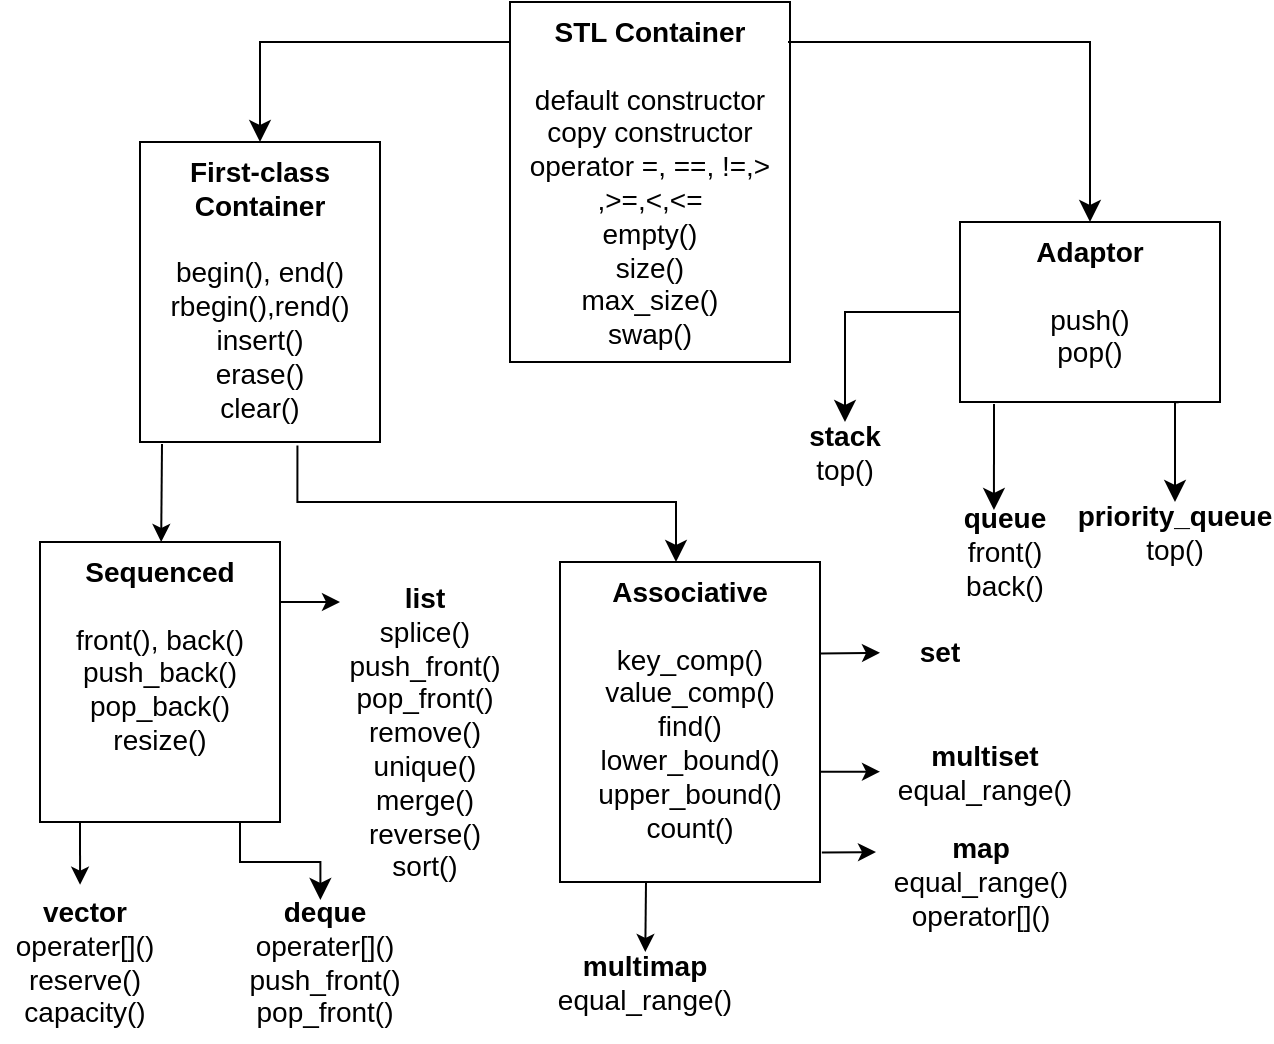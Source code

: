 <mxfile version="24.7.7">
  <diagram name="Page-1" id="S8SGscc1CqsHTiY-1IIN">
    <mxGraphModel dx="998" dy="914" grid="1" gridSize="10" guides="1" tooltips="1" connect="1" arrows="1" fold="1" page="1" pageScale="1" pageWidth="850" pageHeight="1100" math="0" shadow="0">
      <root>
        <mxCell id="0" />
        <mxCell id="1" parent="0" />
        <mxCell id="esj_B_o37f_a64gsE9bi-4" value="&lt;b style=&quot;font-size: 14px;&quot;&gt;STL Container&lt;/b&gt;&lt;div style=&quot;font-size: 14px;&quot;&gt;&lt;br&gt;&lt;/div&gt;&lt;div style=&quot;font-size: 14px;&quot;&gt;default constructor&lt;/div&gt;&lt;div style=&quot;font-size: 14px;&quot;&gt;copy constructor&lt;/div&gt;&lt;div style=&quot;font-size: 14px;&quot;&gt;operator =, ==, !=,&amp;gt;&lt;/div&gt;&lt;div style=&quot;font-size: 14px;&quot;&gt;,&amp;gt;=,&amp;lt;,&amp;lt;=&lt;/div&gt;&lt;div style=&quot;font-size: 14px;&quot;&gt;empty()&lt;/div&gt;&lt;div style=&quot;font-size: 14px;&quot;&gt;size()&lt;/div&gt;&lt;div style=&quot;font-size: 14px;&quot;&gt;max_size()&lt;/div&gt;&lt;div style=&quot;font-size: 14px;&quot;&gt;swap()&lt;/div&gt;" style="rounded=0;whiteSpace=wrap;html=1;verticalAlign=top;fontSize=14;" parent="1" vertex="1">
          <mxGeometry x="295" y="90" width="140" height="180" as="geometry" />
        </mxCell>
        <mxCell id="esj_B_o37f_a64gsE9bi-5" value="&lt;b&gt;Adaptor&lt;/b&gt;&lt;br&gt;&lt;div style=&quot;font-size: 14px;&quot;&gt;&lt;br&gt;&lt;/div&gt;&lt;div style=&quot;font-size: 14px;&quot;&gt;push()&lt;/div&gt;&lt;div style=&quot;font-size: 14px;&quot;&gt;pop()&lt;/div&gt;" style="rounded=0;whiteSpace=wrap;html=1;verticalAlign=top;fontSize=14;" parent="1" vertex="1">
          <mxGeometry x="520" y="200" width="130" height="90" as="geometry" />
        </mxCell>
        <mxCell id="esj_B_o37f_a64gsE9bi-6" value="&lt;b style=&quot;font-size: 14px;&quot;&gt;First-class Container&lt;/b&gt;&lt;div style=&quot;font-size: 14px;&quot;&gt;&lt;br&gt;&lt;/div&gt;&lt;div style=&quot;font-size: 14px;&quot;&gt;begin(), end()&lt;/div&gt;&lt;div style=&quot;font-size: 14px;&quot;&gt;rbegin(),rend()&lt;/div&gt;&lt;div style=&quot;font-size: 14px;&quot;&gt;insert()&lt;/div&gt;&lt;div style=&quot;font-size: 14px;&quot;&gt;erase()&lt;/div&gt;&lt;div style=&quot;font-size: 14px;&quot;&gt;clear()&lt;/div&gt;" style="rounded=0;whiteSpace=wrap;html=1;verticalAlign=top;fontSize=14;" parent="1" vertex="1">
          <mxGeometry x="110" y="160" width="120" height="150" as="geometry" />
        </mxCell>
        <mxCell id="esj_B_o37f_a64gsE9bi-7" value="&lt;b&gt;Sequenced&lt;/b&gt;&lt;br&gt;&lt;div style=&quot;font-size: 14px;&quot;&gt;&lt;br&gt;&lt;/div&gt;&lt;div style=&quot;font-size: 14px;&quot;&gt;front(), back()&lt;/div&gt;&lt;div style=&quot;font-size: 14px;&quot;&gt;push_back()&lt;/div&gt;&lt;div style=&quot;font-size: 14px;&quot;&gt;pop_back()&lt;/div&gt;&lt;div style=&quot;font-size: 14px;&quot;&gt;resize()&lt;/div&gt;" style="rounded=0;whiteSpace=wrap;html=1;verticalAlign=top;fontSize=14;" parent="1" vertex="1">
          <mxGeometry x="60" y="360" width="120" height="140" as="geometry" />
        </mxCell>
        <mxCell id="esj_B_o37f_a64gsE9bi-8" value="&lt;b&gt;Associative&lt;/b&gt;&lt;br&gt;&lt;div style=&quot;font-size: 14px;&quot;&gt;&lt;br&gt;&lt;/div&gt;&lt;div style=&quot;font-size: 14px;&quot;&gt;key_comp()&lt;/div&gt;&lt;div style=&quot;font-size: 14px;&quot;&gt;value_comp()&lt;/div&gt;&lt;div style=&quot;font-size: 14px;&quot;&gt;find()&lt;/div&gt;&lt;div style=&quot;font-size: 14px;&quot;&gt;lower_bound()&lt;/div&gt;&lt;div style=&quot;font-size: 14px;&quot;&gt;upper_bound()&lt;/div&gt;&lt;div style=&quot;font-size: 14px;&quot;&gt;count()&lt;/div&gt;" style="rounded=0;whiteSpace=wrap;html=1;verticalAlign=top;fontSize=14;" parent="1" vertex="1">
          <mxGeometry x="320" y="370" width="130" height="160" as="geometry" />
        </mxCell>
        <mxCell id="esj_B_o37f_a64gsE9bi-9" value="&lt;b&gt;set&lt;/b&gt;" style="text;html=1;align=center;verticalAlign=middle;whiteSpace=wrap;rounded=0;fontSize=14;" parent="1" vertex="1">
          <mxGeometry x="480" y="400" width="60" height="30" as="geometry" />
        </mxCell>
        <mxCell id="esj_B_o37f_a64gsE9bi-10" value="&lt;b&gt;multiset&lt;/b&gt;&lt;div style=&quot;font-size: 14px;&quot;&gt;equal_range()&lt;/div&gt;" style="text;html=1;align=center;verticalAlign=middle;whiteSpace=wrap;rounded=0;fontSize=14;" parent="1" vertex="1">
          <mxGeometry x="490" y="460" width="85" height="30" as="geometry" />
        </mxCell>
        <mxCell id="esj_B_o37f_a64gsE9bi-11" value="&lt;b&gt;map&lt;/b&gt;&lt;br&gt;&lt;div style=&quot;font-size: 14px;&quot;&gt;equal_range()&lt;/div&gt;&lt;div style=&quot;font-size: 14px;&quot;&gt;operator[]()&lt;/div&gt;" style="text;html=1;align=center;verticalAlign=middle;whiteSpace=wrap;rounded=0;fontSize=14;" parent="1" vertex="1">
          <mxGeometry x="488" y="500" width="85" height="60" as="geometry" />
        </mxCell>
        <mxCell id="esj_B_o37f_a64gsE9bi-12" value="&lt;b&gt;multimap&lt;/b&gt;&lt;div style=&quot;font-size: 14px;&quot;&gt;equal_range()&lt;/div&gt;" style="text;html=1;align=center;verticalAlign=middle;whiteSpace=wrap;rounded=0;fontSize=14;" parent="1" vertex="1">
          <mxGeometry x="320" y="565" width="85" height="30" as="geometry" />
        </mxCell>
        <mxCell id="esj_B_o37f_a64gsE9bi-13" value="&lt;b&gt;list&lt;/b&gt;&lt;br&gt;&lt;div style=&quot;font-size: 14px;&quot;&gt;splice()&lt;/div&gt;&lt;div style=&quot;font-size: 14px;&quot;&gt;push_front()&lt;/div&gt;&lt;div style=&quot;font-size: 14px;&quot;&gt;pop_front()&lt;/div&gt;&lt;div style=&quot;font-size: 14px;&quot;&gt;remove()&lt;/div&gt;&lt;div style=&quot;font-size: 14px;&quot;&gt;unique()&lt;/div&gt;&lt;div style=&quot;font-size: 14px;&quot;&gt;merge()&lt;/div&gt;&lt;div style=&quot;font-size: 14px;&quot;&gt;reverse()&lt;/div&gt;&lt;div style=&quot;font-size: 14px;&quot;&gt;sort()&lt;/div&gt;" style="text;html=1;align=center;verticalAlign=middle;whiteSpace=wrap;rounded=0;fontSize=14;" parent="1" vertex="1">
          <mxGeometry x="210" y="370" width="85" height="170" as="geometry" />
        </mxCell>
        <mxCell id="esj_B_o37f_a64gsE9bi-14" value="&lt;b&gt;deque&lt;/b&gt;&lt;br&gt;&lt;div style=&quot;font-size: 14px;&quot;&gt;operater[]()&lt;/div&gt;&lt;div style=&quot;font-size: 14px;&quot;&gt;push_front()&lt;/div&gt;&lt;div style=&quot;font-size: 14px;&quot;&gt;pop_front()&lt;/div&gt;" style="text;html=1;align=center;verticalAlign=middle;whiteSpace=wrap;rounded=0;fontSize=14;" parent="1" vertex="1">
          <mxGeometry x="160" y="540" width="85" height="60" as="geometry" />
        </mxCell>
        <mxCell id="esj_B_o37f_a64gsE9bi-15" value="&lt;b&gt;vector&lt;/b&gt;&lt;br&gt;&lt;div style=&quot;font-size: 14px;&quot;&gt;operater[]()&lt;/div&gt;&lt;div style=&quot;font-size: 14px;&quot;&gt;reserve()&lt;/div&gt;&lt;div style=&quot;font-size: 14px;&quot;&gt;capacity()&lt;/div&gt;" style="text;html=1;align=center;verticalAlign=middle;whiteSpace=wrap;rounded=0;fontSize=14;" parent="1" vertex="1">
          <mxGeometry x="40" y="530" width="85" height="80" as="geometry" />
        </mxCell>
        <mxCell id="esj_B_o37f_a64gsE9bi-16" value="&lt;b&gt;stack&lt;/b&gt;&lt;div style=&quot;font-size: 14px;&quot;&gt;top()&lt;/div&gt;" style="text;html=1;align=center;verticalAlign=middle;whiteSpace=wrap;rounded=0;fontSize=14;" parent="1" vertex="1">
          <mxGeometry x="420" y="300" width="85" height="30" as="geometry" />
        </mxCell>
        <mxCell id="esj_B_o37f_a64gsE9bi-17" value="&lt;b&gt;queue&lt;/b&gt;&lt;div&gt;front()&lt;/div&gt;&lt;div&gt;back()&lt;/div&gt;" style="text;html=1;align=center;verticalAlign=middle;whiteSpace=wrap;rounded=0;fontSize=14;" parent="1" vertex="1">
          <mxGeometry x="500" y="340" width="85" height="50" as="geometry" />
        </mxCell>
        <mxCell id="esj_B_o37f_a64gsE9bi-18" value="&lt;b&gt;priority_queue&lt;/b&gt;&lt;br&gt;&lt;div style=&quot;font-size: 14px;&quot;&gt;top()&lt;/div&gt;" style="text;html=1;align=center;verticalAlign=middle;whiteSpace=wrap;rounded=0;fontSize=14;" parent="1" vertex="1">
          <mxGeometry x="585" y="340" width="85" height="30" as="geometry" />
        </mxCell>
        <mxCell id="esj_B_o37f_a64gsE9bi-19" value="" style="edgeStyle=segmentEdgeStyle;endArrow=classic;html=1;curved=0;rounded=0;endSize=8;startSize=8;" parent="1" target="esj_B_o37f_a64gsE9bi-5" edge="1">
          <mxGeometry width="50" height="50" relative="1" as="geometry">
            <mxPoint x="440" y="110" as="sourcePoint" />
            <mxPoint x="580" y="50" as="targetPoint" />
            <Array as="points">
              <mxPoint x="434" y="110" />
              <mxPoint x="585" y="110" />
            </Array>
          </mxGeometry>
        </mxCell>
        <mxCell id="esj_B_o37f_a64gsE9bi-20" value="" style="edgeStyle=segmentEdgeStyle;endArrow=classic;html=1;curved=0;rounded=0;endSize=8;startSize=8;exitX=0;exitY=0.5;exitDx=0;exitDy=0;entryX=0.5;entryY=0;entryDx=0;entryDy=0;" parent="1" source="esj_B_o37f_a64gsE9bi-5" target="esj_B_o37f_a64gsE9bi-16" edge="1">
          <mxGeometry width="50" height="50" relative="1" as="geometry">
            <mxPoint x="452" y="155" as="sourcePoint" />
            <mxPoint x="590" y="210" as="targetPoint" />
          </mxGeometry>
        </mxCell>
        <mxCell id="esj_B_o37f_a64gsE9bi-21" value="" style="edgeStyle=segmentEdgeStyle;endArrow=classic;html=1;curved=0;rounded=0;endSize=8;startSize=8;entryX=0.435;entryY=0.08;entryDx=0;entryDy=0;entryPerimeter=0;" parent="1" target="esj_B_o37f_a64gsE9bi-17" edge="1">
          <mxGeometry width="50" height="50" relative="1" as="geometry">
            <mxPoint x="537" y="291" as="sourcePoint" />
            <mxPoint x="600" y="220" as="targetPoint" />
          </mxGeometry>
        </mxCell>
        <mxCell id="esj_B_o37f_a64gsE9bi-22" value="" style="edgeStyle=segmentEdgeStyle;endArrow=classic;html=1;curved=0;rounded=0;endSize=8;startSize=8;entryX=0.5;entryY=0;entryDx=0;entryDy=0;exitX=0.841;exitY=1.001;exitDx=0;exitDy=0;exitPerimeter=0;" parent="1" source="esj_B_o37f_a64gsE9bi-5" target="esj_B_o37f_a64gsE9bi-18" edge="1">
          <mxGeometry width="50" height="50" relative="1" as="geometry">
            <mxPoint x="640" y="300" as="sourcePoint" />
            <mxPoint x="610" y="230" as="targetPoint" />
          </mxGeometry>
        </mxCell>
        <mxCell id="esj_B_o37f_a64gsE9bi-24" value="" style="edgeStyle=segmentEdgeStyle;endArrow=classic;html=1;curved=0;rounded=0;endSize=8;startSize=8;exitX=0;exitY=0.278;exitDx=0;exitDy=0;exitPerimeter=0;entryX=0.5;entryY=0;entryDx=0;entryDy=0;" parent="1" source="esj_B_o37f_a64gsE9bi-4" target="esj_B_o37f_a64gsE9bi-6" edge="1">
          <mxGeometry width="50" height="50" relative="1" as="geometry">
            <mxPoint x="452" y="155" as="sourcePoint" />
            <mxPoint x="590" y="210" as="targetPoint" />
            <Array as="points">
              <mxPoint x="295" y="110" />
              <mxPoint x="170" y="110" />
            </Array>
          </mxGeometry>
        </mxCell>
        <mxCell id="esj_B_o37f_a64gsE9bi-28" value="" style="endArrow=classic;html=1;rounded=0;exitX=1;exitY=0.286;exitDx=0;exitDy=0;exitPerimeter=0;" parent="1" source="esj_B_o37f_a64gsE9bi-8" target="esj_B_o37f_a64gsE9bi-9" edge="1">
          <mxGeometry width="50" height="50" relative="1" as="geometry">
            <mxPoint x="450" y="410" as="sourcePoint" />
            <mxPoint x="490" y="420" as="targetPoint" />
          </mxGeometry>
        </mxCell>
        <mxCell id="esj_B_o37f_a64gsE9bi-29" value="" style="endArrow=classic;html=1;rounded=0;exitX=1;exitY=0.25;exitDx=0;exitDy=0;" parent="1" edge="1">
          <mxGeometry width="50" height="50" relative="1" as="geometry">
            <mxPoint x="450" y="474.83" as="sourcePoint" />
            <mxPoint x="480" y="474.83" as="targetPoint" />
          </mxGeometry>
        </mxCell>
        <mxCell id="esj_B_o37f_a64gsE9bi-30" value="" style="endArrow=classic;html=1;rounded=0;exitX=1.007;exitY=0.908;exitDx=0;exitDy=0;exitPerimeter=0;" parent="1" source="esj_B_o37f_a64gsE9bi-8" edge="1">
          <mxGeometry width="50" height="50" relative="1" as="geometry">
            <mxPoint x="448" y="515" as="sourcePoint" />
            <mxPoint x="478" y="515" as="targetPoint" />
          </mxGeometry>
        </mxCell>
        <mxCell id="esj_B_o37f_a64gsE9bi-31" value="" style="endArrow=classic;html=1;rounded=0;exitX=1;exitY=0.25;exitDx=0;exitDy=0;" parent="1" target="esj_B_o37f_a64gsE9bi-12" edge="1">
          <mxGeometry width="50" height="50" relative="1" as="geometry">
            <mxPoint x="363" y="530" as="sourcePoint" />
            <mxPoint x="393" y="530" as="targetPoint" />
          </mxGeometry>
        </mxCell>
        <mxCell id="esj_B_o37f_a64gsE9bi-32" value="" style="endArrow=classic;html=1;rounded=0;exitX=1;exitY=0.25;exitDx=0;exitDy=0;" parent="1" edge="1">
          <mxGeometry width="50" height="50" relative="1" as="geometry">
            <mxPoint x="180" y="390" as="sourcePoint" />
            <mxPoint x="210" y="390" as="targetPoint" />
          </mxGeometry>
        </mxCell>
        <mxCell id="esj_B_o37f_a64gsE9bi-33" value="" style="endArrow=classic;html=1;rounded=0;exitX=1;exitY=0.25;exitDx=0;exitDy=0;entryX=0.471;entryY=0.017;entryDx=0;entryDy=0;entryPerimeter=0;" parent="1" target="esj_B_o37f_a64gsE9bi-15" edge="1">
          <mxGeometry width="50" height="50" relative="1" as="geometry">
            <mxPoint x="80" y="500" as="sourcePoint" />
            <mxPoint x="81.48" y="537" as="targetPoint" />
          </mxGeometry>
        </mxCell>
        <mxCell id="esj_B_o37f_a64gsE9bi-35" value="" style="edgeStyle=segmentEdgeStyle;endArrow=classic;html=1;curved=0;rounded=0;endSize=8;startSize=8;entryX=0.473;entryY=-0.017;entryDx=0;entryDy=0;entryPerimeter=0;" parent="1" target="esj_B_o37f_a64gsE9bi-14" edge="1">
          <mxGeometry width="50" height="50" relative="1" as="geometry">
            <mxPoint x="160" y="500" as="sourcePoint" />
            <mxPoint x="210" y="450" as="targetPoint" />
            <Array as="points">
              <mxPoint x="160" y="520" />
              <mxPoint x="200" y="520" />
            </Array>
          </mxGeometry>
        </mxCell>
        <mxCell id="nb58pDb21OPrYsn2N5yx-1" value="" style="endArrow=classic;html=1;rounded=0;" edge="1" parent="1" target="esj_B_o37f_a64gsE9bi-7">
          <mxGeometry width="50" height="50" relative="1" as="geometry">
            <mxPoint x="121" y="311" as="sourcePoint" />
            <mxPoint x="90" y="260" as="targetPoint" />
          </mxGeometry>
        </mxCell>
        <mxCell id="nb58pDb21OPrYsn2N5yx-2" value="" style="edgeStyle=segmentEdgeStyle;endArrow=classic;html=1;curved=0;rounded=0;endSize=8;startSize=8;exitX=0.656;exitY=1.012;exitDx=0;exitDy=0;entryX=0.5;entryY=0;entryDx=0;entryDy=0;exitPerimeter=0;" edge="1" parent="1" source="esj_B_o37f_a64gsE9bi-6">
          <mxGeometry width="50" height="50" relative="1" as="geometry">
            <mxPoint x="435" y="315" as="sourcePoint" />
            <mxPoint x="378" y="370" as="targetPoint" />
            <Array as="points">
              <mxPoint x="189" y="340" />
              <mxPoint x="378" y="340" />
            </Array>
          </mxGeometry>
        </mxCell>
      </root>
    </mxGraphModel>
  </diagram>
</mxfile>
